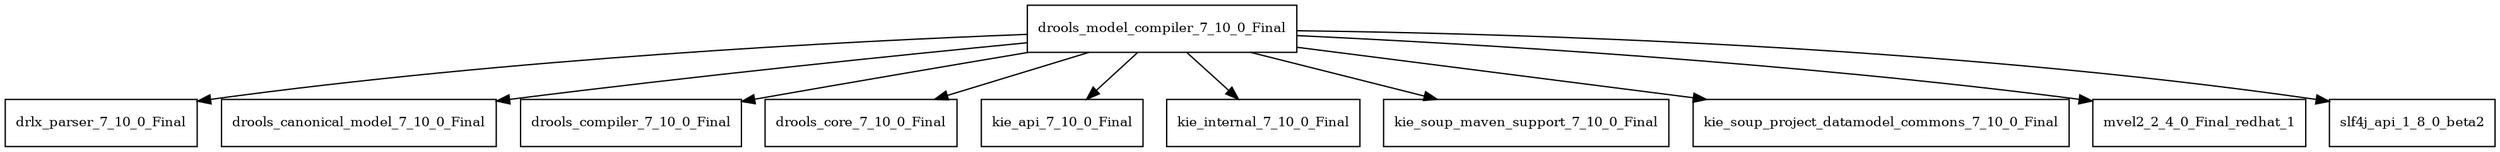 digraph drools_model_compiler_7_10_0_Final_dependencies {
  node [shape = box, fontsize=10.0];
  drools_model_compiler_7_10_0_Final -> drlx_parser_7_10_0_Final;
  drools_model_compiler_7_10_0_Final -> drools_canonical_model_7_10_0_Final;
  drools_model_compiler_7_10_0_Final -> drools_compiler_7_10_0_Final;
  drools_model_compiler_7_10_0_Final -> drools_core_7_10_0_Final;
  drools_model_compiler_7_10_0_Final -> kie_api_7_10_0_Final;
  drools_model_compiler_7_10_0_Final -> kie_internal_7_10_0_Final;
  drools_model_compiler_7_10_0_Final -> kie_soup_maven_support_7_10_0_Final;
  drools_model_compiler_7_10_0_Final -> kie_soup_project_datamodel_commons_7_10_0_Final;
  drools_model_compiler_7_10_0_Final -> mvel2_2_4_0_Final_redhat_1;
  drools_model_compiler_7_10_0_Final -> slf4j_api_1_8_0_beta2;
}
